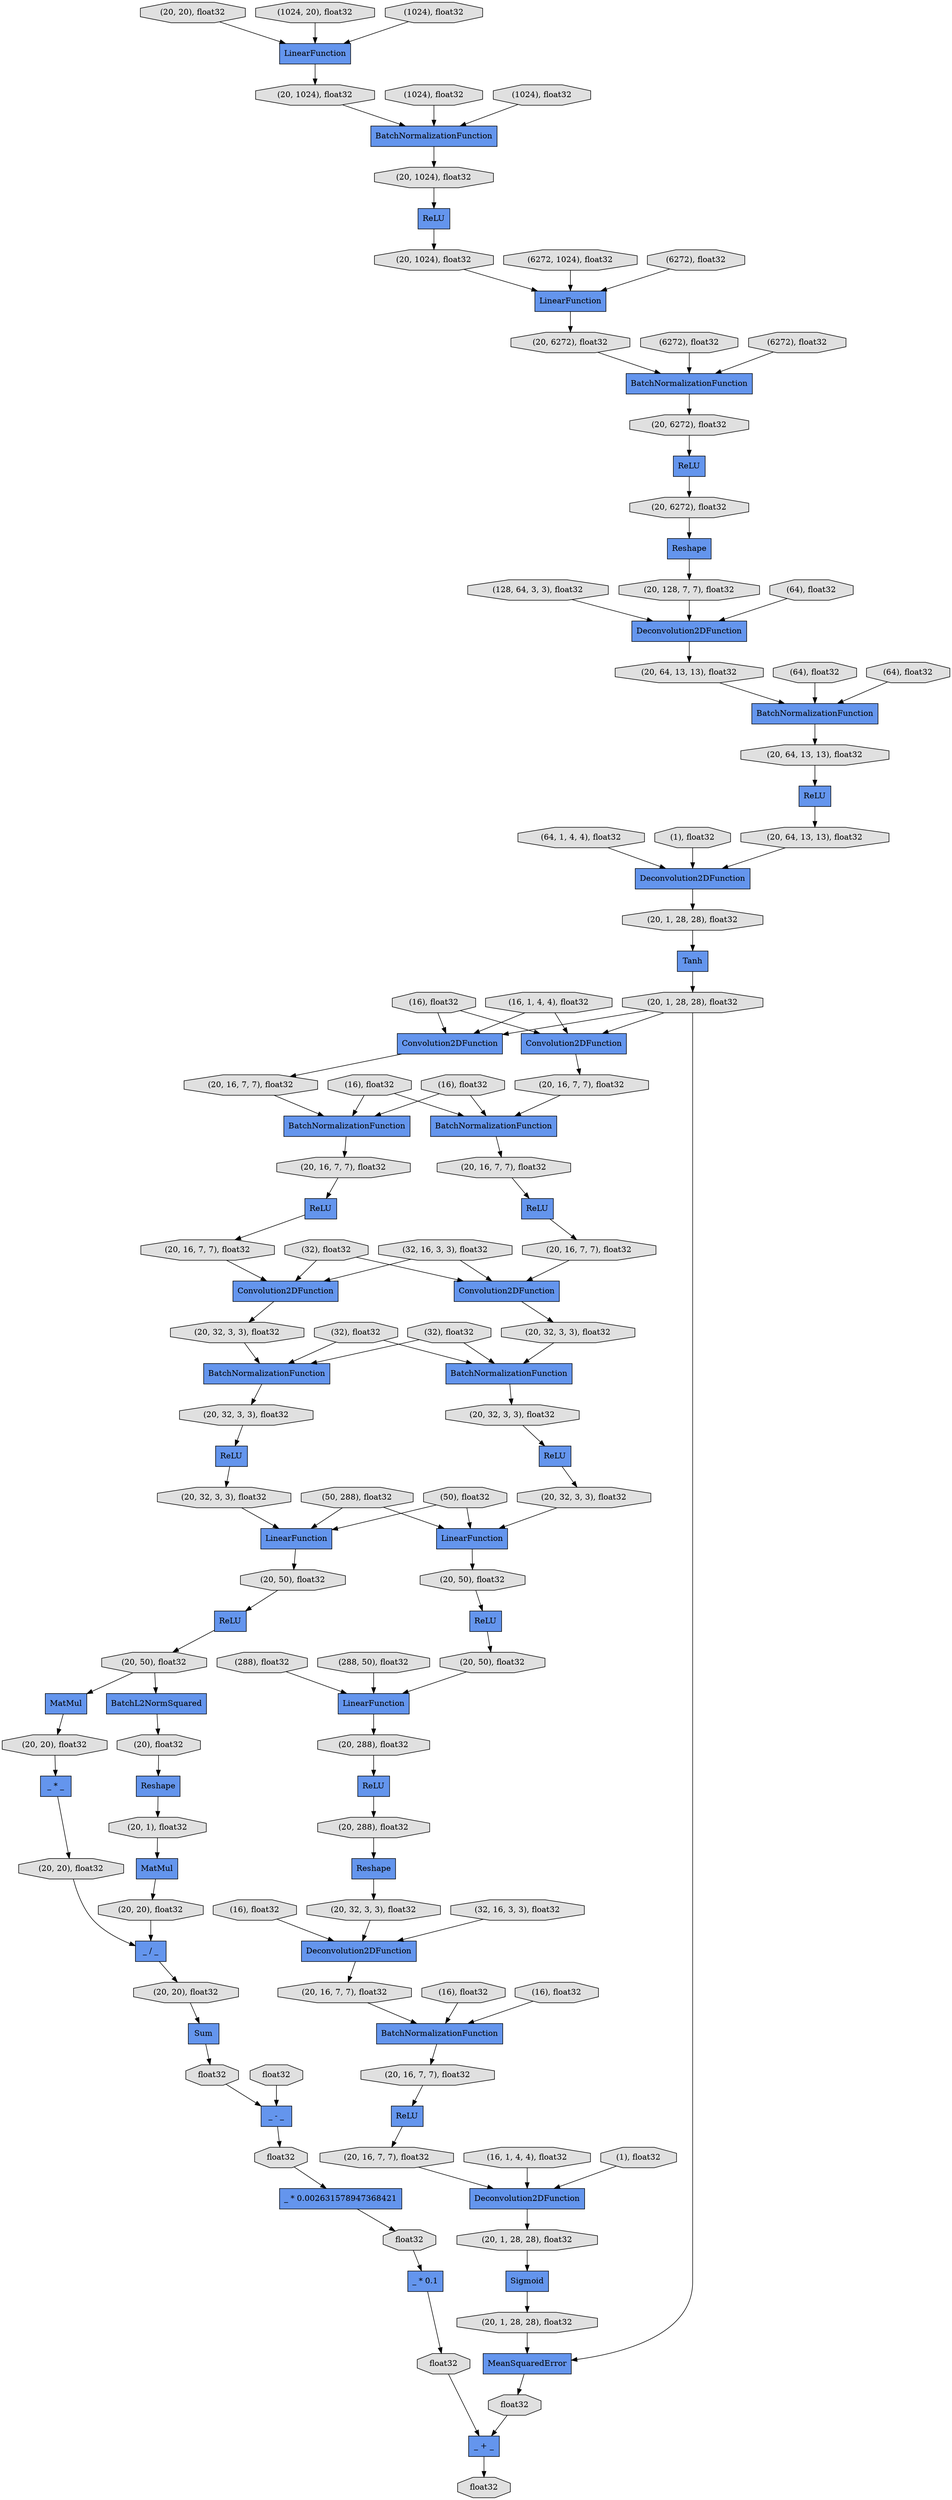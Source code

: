 digraph graphname{rankdir=TB;4365353032 [label="float32",style="filled",shape="octagon",fillcolor="#E0E0E0"];4365049928 [label="(50), float32",style="filled",shape="octagon",fillcolor="#E0E0E0"];4365328512 [label="(20, 16, 7, 7), float32",style="filled",shape="octagon",fillcolor="#E0E0E0"];4365353144 [label="_ + _",style="filled",shape="record",fillcolor="#6495ED"];4365050040 [label="(288, 50), float32",style="filled",shape="octagon",fillcolor="#E0E0E0"];4365353200 [label="float32",style="filled",shape="octagon",fillcolor="#E0E0E0"];4365328624 [label="(20, 16, 7, 7), float32",style="filled",shape="octagon",fillcolor="#E0E0E0"];4365328680 [label="Sigmoid",style="filled",shape="record",fillcolor="#6495ED"];4365050152 [label="(288), float32",style="filled",shape="octagon",fillcolor="#E0E0E0"];4365328736 [label="(20, 1, 28, 28), float32",style="filled",shape="octagon",fillcolor="#E0E0E0"];4365050208 [label="(32, 16, 3, 3), float32",style="filled",shape="octagon",fillcolor="#E0E0E0"];4365328792 [label="(20, 16, 7, 7), float32",style="filled",shape="octagon",fillcolor="#E0E0E0"];4365050264 [label="(16), float32",style="filled",shape="octagon",fillcolor="#E0E0E0"];4365328848 [label="ReLU",style="filled",shape="record",fillcolor="#6495ED"];4365328904 [label="(20, 1, 28, 28), float32",style="filled",shape="octagon",fillcolor="#E0E0E0"];4365050376 [label="(16), float32",style="filled",shape="octagon",fillcolor="#E0E0E0"];4365050432 [label="(16, 1, 4, 4), float32",style="filled",shape="octagon",fillcolor="#E0E0E0"];4365328960 [label="BatchNormalizationFunction",style="filled",shape="record",fillcolor="#6495ED"];4365050488 [label="(16), float32",style="filled",shape="octagon",fillcolor="#E0E0E0"];4365329016 [label="BatchNormalizationFunction",style="filled",shape="record",fillcolor="#6495ED"];4365329072 [label="(20, 32, 3, 3), float32",style="filled",shape="octagon",fillcolor="#E0E0E0"];4365050600 [label="(1), float32",style="filled",shape="octagon",fillcolor="#E0E0E0"];4365329128 [label="Convolution2DFunction",style="filled",shape="record",fillcolor="#6495ED"];4365329408 [label="Deconvolution2DFunction",style="filled",shape="record",fillcolor="#6495ED"];4365329464 [label="(20, 16, 7, 7), float32",style="filled",shape="octagon",fillcolor="#E0E0E0"];4365329520 [label="float32",style="filled",shape="octagon",fillcolor="#E0E0E0"];4365329576 [label="MeanSquaredError",style="filled",shape="record",fillcolor="#6495ED"];4365329744 [label="(20, 16, 7, 7), float32",style="filled",shape="octagon",fillcolor="#E0E0E0"];4365329856 [label="ReLU",style="filled",shape="record",fillcolor="#6495ED"];4365329912 [label="(20, 16, 7, 7), float32",style="filled",shape="octagon",fillcolor="#E0E0E0"];4365330080 [label="Convolution2DFunction",style="filled",shape="record",fillcolor="#6495ED"];4365033368 [label="(50, 288), float32",style="filled",shape="octagon",fillcolor="#E0E0E0"];4365330136 [label="BatchNormalizationFunction",style="filled",shape="record",fillcolor="#6495ED"];4365330248 [label="ReLU",style="filled",shape="record",fillcolor="#6495ED"];4365330304 [label="(20, 32, 3, 3), float32",style="filled",shape="octagon",fillcolor="#E0E0E0"];4365330472 [label="(20, 50), float32",style="filled",shape="octagon",fillcolor="#E0E0E0"];4365330584 [label="(20), float32",style="filled",shape="octagon",fillcolor="#E0E0E0"];4365330640 [label="ReLU",style="filled",shape="record",fillcolor="#6495ED"];4365330696 [label="LinearFunction",style="filled",shape="record",fillcolor="#6495ED"];4365330752 [label="(20, 32, 3, 3), float32",style="filled",shape="octagon",fillcolor="#E0E0E0"];4365330808 [label="(20, 50), float32",style="filled",shape="octagon",fillcolor="#E0E0E0"];4323518840 [label="(128, 64, 3, 3), float32",style="filled",shape="octagon",fillcolor="#E0E0E0"];4365330920 [label="Reshape",style="filled",shape="record",fillcolor="#6495ED"];4365330976 [label="MatMul",style="filled",shape="record",fillcolor="#6495ED"];4365331032 [label="MatMul",style="filled",shape="record",fillcolor="#6495ED"];4365331088 [label="float32",style="filled",shape="octagon",fillcolor="#E0E0E0"];4365331144 [label="BatchL2NormSquared",style="filled",shape="record",fillcolor="#6495ED"];4365331200 [label="(20, 1), float32",style="filled",shape="octagon",fillcolor="#E0E0E0"];4365331256 [label="(20, 20), float32",style="filled",shape="octagon",fillcolor="#E0E0E0"];4365331368 [label="_ * 0.1",style="filled",shape="record",fillcolor="#6495ED"];4365331424 [label="float32",style="filled",shape="octagon",fillcolor="#E0E0E0"];4365331536 [label="(20, 20), float32",style="filled",shape="octagon",fillcolor="#E0E0E0"];4365331760 [label="Sum",style="filled",shape="record",fillcolor="#6495ED"];4365331816 [label="_ * _",style="filled",shape="record",fillcolor="#6495ED"];4365331872 [label="_ / _",style="filled",shape="record",fillcolor="#6495ED"];4365331928 [label="(20, 20), float32",style="filled",shape="octagon",fillcolor="#E0E0E0"];4365332152 [label="(20, 20), float32",style="filled",shape="octagon",fillcolor="#E0E0E0"];4365332208 [label="float32",style="filled",shape="octagon",fillcolor="#E0E0E0"];4365332264 [label="_ - _",style="filled",shape="record",fillcolor="#6495ED"];4365332376 [label="float32",style="filled",shape="octagon",fillcolor="#E0E0E0"];4365332432 [label="_ * 0.002631578947368421",style="filled",shape="record",fillcolor="#6495ED"];4365153728 [label="LinearFunction",style="filled",shape="record",fillcolor="#6495ED"];4365153840 [label="(20, 20), float32",style="filled",shape="octagon",fillcolor="#E0E0E0"];4365153896 [label="(20, 1024), float32",style="filled",shape="octagon",fillcolor="#E0E0E0"];4365153952 [label="BatchNormalizationFunction",style="filled",shape="record",fillcolor="#6495ED"];4365154008 [label="(20, 1024), float32",style="filled",shape="octagon",fillcolor="#E0E0E0"];4365154064 [label="(20, 6272), float32",style="filled",shape="octagon",fillcolor="#E0E0E0"];4365154120 [label="(20, 1024), float32",style="filled",shape="octagon",fillcolor="#E0E0E0"];4365154176 [label="ReLU",style="filled",shape="record",fillcolor="#6495ED"];4365031296 [label="(1024, 20), float32",style="filled",shape="octagon",fillcolor="#E0E0E0"];4365154232 [label="(20, 6272), float32",style="filled",shape="octagon",fillcolor="#E0E0E0"];4365031352 [label="(1024), float32",style="filled",shape="octagon",fillcolor="#E0E0E0"];4365154288 [label="LinearFunction",style="filled",shape="record",fillcolor="#6495ED"];4365031408 [label="(1024), float32",style="filled",shape="octagon",fillcolor="#E0E0E0"];4365154344 [label="(20, 1, 28, 28), float32",style="filled",shape="octagon",fillcolor="#E0E0E0"];4365301800 [label="BatchNormalizationFunction",style="filled",shape="record",fillcolor="#6495ED"];4365154400 [label="ReLU",style="filled",shape="record",fillcolor="#6495ED"];4365031520 [label="(1024), float32",style="filled",shape="octagon",fillcolor="#E0E0E0"];4365154512 [label="(20, 128, 7, 7), float32",style="filled",shape="octagon",fillcolor="#E0E0E0"];4365031632 [label="(6272, 1024), float32",style="filled",shape="octagon",fillcolor="#E0E0E0"];4365154568 [label="BatchNormalizationFunction",style="filled",shape="record",fillcolor="#6495ED"];4365031744 [label="(6272), float32",style="filled",shape="octagon",fillcolor="#E0E0E0"];4365302136 [label="(20, 16, 7, 7), float32",style="filled",shape="octagon",fillcolor="#E0E0E0"];4365154680 [label="ReLU",style="filled",shape="record",fillcolor="#6495ED"];4365031800 [label="(6272), float32",style="filled",shape="octagon",fillcolor="#E0E0E0"];4365302192 [label="(20, 16, 7, 7), float32",style="filled",shape="octagon",fillcolor="#E0E0E0"];4365154736 [label="(20, 6272), float32",style="filled",shape="octagon",fillcolor="#E0E0E0"];4365302248 [label="Convolution2DFunction",style="filled",shape="record",fillcolor="#6495ED"];4365154792 [label="Tanh",style="filled",shape="record",fillcolor="#6495ED"];4365031912 [label="(6272), float32",style="filled",shape="octagon",fillcolor="#E0E0E0"];4365154848 [label="(20, 64, 13, 13), float32",style="filled",shape="octagon",fillcolor="#E0E0E0"];4365154904 [label="Deconvolution2DFunction",style="filled",shape="record",fillcolor="#6495ED"];4365032024 [label="(64), float32",style="filled",shape="octagon",fillcolor="#E0E0E0"];4365302416 [label="ReLU",style="filled",shape="record",fillcolor="#6495ED"];4365302472 [label="(20, 32, 3, 3), float32",style="filled",shape="octagon",fillcolor="#E0E0E0"];4365032136 [label="(64), float32",style="filled",shape="octagon",fillcolor="#E0E0E0"];4365155016 [label="Reshape",style="filled",shape="record",fillcolor="#6495ED"];4365032192 [label="(64, 1, 4, 4), float32",style="filled",shape="octagon",fillcolor="#E0E0E0"];4365302584 [label="(20, 16, 7, 7), float32",style="filled",shape="octagon",fillcolor="#E0E0E0"];4365155128 [label="(20, 64, 13, 13), float32",style="filled",shape="octagon",fillcolor="#E0E0E0"];4365032248 [label="(64), float32",style="filled",shape="octagon",fillcolor="#E0E0E0"];4365302640 [label="BatchNormalizationFunction",style="filled",shape="record",fillcolor="#6495ED"];4365302696 [label="(20, 50), float32",style="filled",shape="octagon",fillcolor="#E0E0E0"];4365032360 [label="(1), float32",style="filled",shape="octagon",fillcolor="#E0E0E0"];4365155240 [label="BatchNormalizationFunction",style="filled",shape="record",fillcolor="#6495ED"];4365302752 [label="Convolution2DFunction",style="filled",shape="record",fillcolor="#6495ED"];4365302864 [label="(20, 32, 3, 3), float32",style="filled",shape="octagon",fillcolor="#E0E0E0"];4365302920 [label="(20, 288), float32",style="filled",shape="octagon",fillcolor="#E0E0E0"];4365032584 [label="(16, 1, 4, 4), float32",style="filled",shape="octagon",fillcolor="#E0E0E0"];4365303032 [label="ReLU",style="filled",shape="record",fillcolor="#6495ED"];4365032696 [label="(16), float32",style="filled",shape="octagon",fillcolor="#E0E0E0"];4365032752 [label="(16), float32",style="filled",shape="octagon",fillcolor="#E0E0E0"];4365155632 [label="Deconvolution2DFunction",style="filled",shape="record",fillcolor="#6495ED"];4365303144 [label="(20, 288), float32",style="filled",shape="octagon",fillcolor="#E0E0E0"];4365155688 [label="(20, 64, 13, 13), float32",style="filled",shape="octagon",fillcolor="#E0E0E0"];4365303200 [label="ReLU",style="filled",shape="record",fillcolor="#6495ED"];4365032864 [label="(16), float32",style="filled",shape="octagon",fillcolor="#E0E0E0"];4365155744 [label="(20, 1, 28, 28), float32",style="filled",shape="octagon",fillcolor="#E0E0E0"];4365303256 [label="LinearFunction",style="filled",shape="record",fillcolor="#6495ED"];4365303312 [label="(20, 32, 3, 3), float32",style="filled",shape="octagon",fillcolor="#E0E0E0"];4365032976 [label="(32, 16, 3, 3), float32",style="filled",shape="octagon",fillcolor="#E0E0E0"];4365303368 [label="(20, 50), float32",style="filled",shape="octagon",fillcolor="#E0E0E0"];4365033088 [label="(32), float32",style="filled",shape="octagon",fillcolor="#E0E0E0"];4365303480 [label="ReLU",style="filled",shape="record",fillcolor="#6495ED"];4365033144 [label="(32), float32",style="filled",shape="octagon",fillcolor="#E0E0E0"];4365303536 [label="Reshape",style="filled",shape="record",fillcolor="#6495ED"];4365303592 [label="(20, 32, 3, 3), float32",style="filled",shape="octagon",fillcolor="#E0E0E0"];4365033256 [label="(32), float32",style="filled",shape="octagon",fillcolor="#E0E0E0"];4365303648 [label="Deconvolution2DFunction",style="filled",shape="record",fillcolor="#6495ED"];4365303704 [label="LinearFunction",style="filled",shape="record",fillcolor="#6495ED"];4365032584 -> 4365329128;4365329912 -> 4365329016;4365032584 -> 4365302248;4365032752 -> 4365301800;4365331536 -> 4365331872;4365329744 -> 4365330080;4365302752 -> 4365302864;4365154064 -> 4365154680;4365302640 -> 4365302472;4365332432 -> 4365332376;4365302192 -> 4365301800;4365153728 -> 4365153896;4365154176 -> 4365154120;4365328960 -> 4365328512;4365332376 -> 4365331368;4365303312 -> 4365303256;4365032192 -> 4365155632;4365154344 -> 4365329128;4365331928 -> 4365331872;4365331144 -> 4365330584;4365033144 -> 4365330136;4365154568 -> 4365154064;4365303648 -> 4365328792;4365302136 -> 4365302752;4365154008 -> 4365154176;4365331200 -> 4365330976;4365031912 -> 4365154568;4365050264 -> 4365303648;4365031352 -> 4365153728;4365154848 -> 4365155240;4365033368 -> 4365303256;4365329408 -> 4365328904;4365155128 -> 4365154400;4365303032 -> 4365303312;4365330584 -> 4365330920;4365154400 -> 4365155688;4365353144 -> 4365353200;4365330472 -> 4365331032;4365303256 -> 4365303368;4365330976 -> 4365331536;4365154680 -> 4365154736;4365050432 -> 4365329408;4365033256 -> 4365330136;4323518840 -> 4365154904;4365329128 -> 4365329912;4365050152 -> 4365303704;4365155688 -> 4365155632;4365033088 -> 4365302752;4365033256 -> 4365302640;4365302248 -> 4365302192;4365031744 -> 4365154288;4365033088 -> 4365330080;4365154288 -> 4365154232;4365330920 -> 4365331200;4365155240 -> 4365155128;4365331760 -> 4365331088;4365031800 -> 4365154568;4365050208 -> 4365303648;4365031520 -> 4365153952;4365154736 -> 4365155016;4365331424 -> 4365332432;4365049928 -> 4365330696;4365032864 -> 4365301800;4365331088 -> 4365332264;4365303704 -> 4365303144;4365353032 -> 4365353144;4365154792 -> 4365154344;4365329856 -> 4365329744;4365330472 -> 4365331144;4365332208 -> 4365332264;4365050376 -> 4365328960;4365303536 -> 4365303592;4365330808 -> 4365330640;4365328680 -> 4365328736;4365032752 -> 4365329016;4365032248 -> 4365155240;4365154512 -> 4365154904;4365154344 -> 4365329576;4365302416 -> 4365302136;4365155744 -> 4365154792;4365332264 -> 4365331424;4365031408 -> 4365153952;4365154344 -> 4365302248;4365328512 -> 4365328848;4365153840 -> 4365153728;4365332152 -> 4365331760;4365303592 -> 4365303648;4365330640 -> 4365330472;4365153952 -> 4365154008;4365331032 -> 4365331256;4365033144 -> 4365302640;4365330080 -> 4365330304;4365331816 -> 4365331928;4365329520 -> 4365353144;4365050040 -> 4365303704;4365302920 -> 4365303536;4365302584 -> 4365302416;4365031296 -> 4365153728;4365032136 -> 4365155240;4365032696 -> 4365302248;4365331872 -> 4365332152;4365331256 -> 4365331816;4365303144 -> 4365303480;4365032976 -> 4365330080;4365032696 -> 4365329128;4365328736 -> 4365329576;4365330136 -> 4365329072;4365330752 -> 4365330696;4365301800 -> 4365302584;4365328792 -> 4365328960;4365303480 -> 4365302920;4365155632 -> 4365155744;4365154232 -> 4365154568;4365303368 -> 4365303200;4365329464 -> 4365329856;4365302696 -> 4365303704;4365049928 -> 4365303256;4365329576 -> 4365329520;4365050488 -> 4365328960;4365329072 -> 4365330248;4365302864 -> 4365302640;4365154904 -> 4365154848;4365302472 -> 4365303032;4365155016 -> 4365154512;4365154120 -> 4365154288;4365330696 -> 4365330808;4365330304 -> 4365330136;4365032864 -> 4365329016;4365328848 -> 4365328624;4365032360 -> 4365155632;4365031632 -> 4365154288;4365329016 -> 4365329464;4365033368 -> 4365330696;4365032024 -> 4365154904;4365303200 -> 4365302696;4365330248 -> 4365330752;4365328624 -> 4365329408;4365328904 -> 4365328680;4365153896 -> 4365153952;4365331368 -> 4365353032;4365050600 -> 4365329408;4365032976 -> 4365302752;}